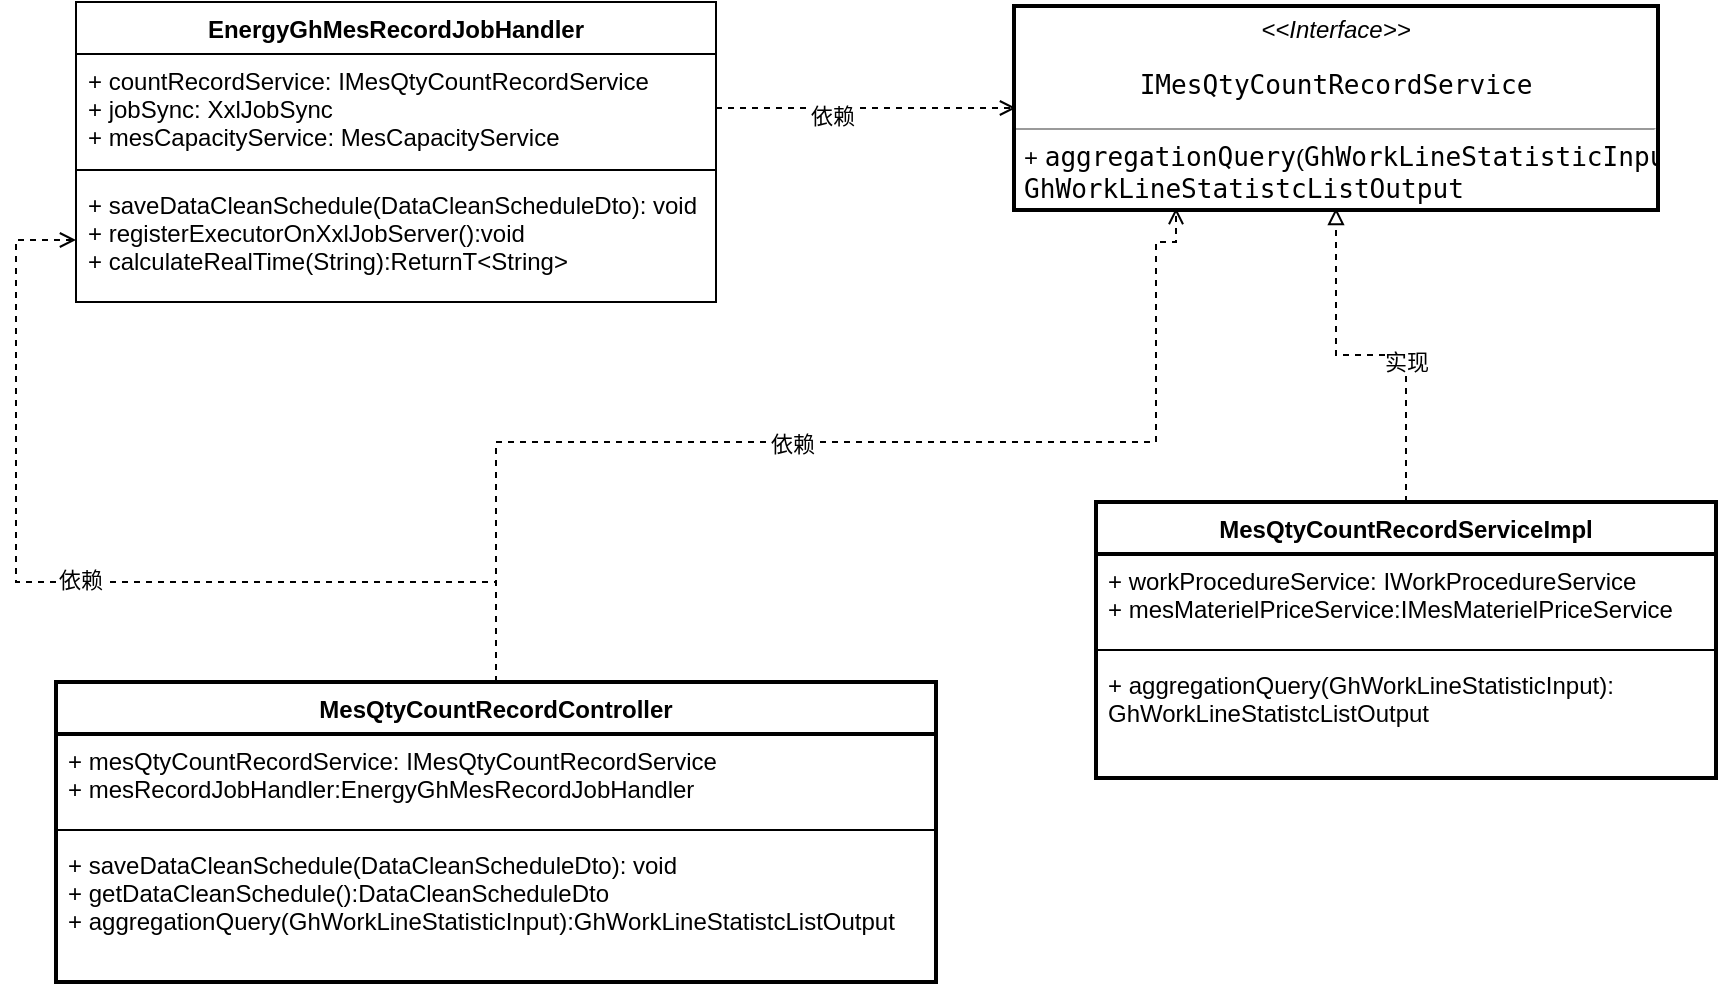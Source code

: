<mxfile version="15.5.9" type="github"><diagram id="aQzSASs5JfguMSmo7XsH" name="Page-1"><mxGraphModel dx="1182" dy="764" grid="1" gridSize="10" guides="1" tooltips="1" connect="1" arrows="1" fold="1" page="1" pageScale="1" pageWidth="1169" pageHeight="1654" math="0" shadow="0"><root><mxCell id="0"/><mxCell id="1" parent="0"/><mxCell id="xBPARjKDIa-agnd04kU_-1" value="EnergyGhMesRecordJobHandler" style="swimlane;fontStyle=1;align=center;verticalAlign=top;childLayout=stackLayout;horizontal=1;startSize=26;horizontalStack=0;resizeParent=1;resizeParentMax=0;resizeLast=0;collapsible=1;marginBottom=0;" vertex="1" parent="1"><mxGeometry x="240" y="290" width="320" height="150" as="geometry"/></mxCell><mxCell id="xBPARjKDIa-agnd04kU_-2" value="+ countRecordService: IMesQtyCountRecordService&#10;+ jobSync: XxlJobSync&#10;+ mesCapacityService: MesCapacityService&#10;" style="text;strokeColor=none;fillColor=none;align=left;verticalAlign=top;spacingLeft=4;spacingRight=4;overflow=hidden;rotatable=0;points=[[0,0.5],[1,0.5]];portConstraint=eastwest;" vertex="1" parent="xBPARjKDIa-agnd04kU_-1"><mxGeometry y="26" width="320" height="54" as="geometry"/></mxCell><mxCell id="xBPARjKDIa-agnd04kU_-3" value="" style="line;strokeWidth=1;fillColor=none;align=left;verticalAlign=middle;spacingTop=-1;spacingLeft=3;spacingRight=3;rotatable=0;labelPosition=right;points=[];portConstraint=eastwest;" vertex="1" parent="xBPARjKDIa-agnd04kU_-1"><mxGeometry y="80" width="320" height="8" as="geometry"/></mxCell><mxCell id="xBPARjKDIa-agnd04kU_-4" value="+ saveDataCleanSchedule(DataCleanScheduleDto): void&#10;+ registerExecutorOnXxlJobServer():void&#10;+ calculateRealTime(String):ReturnT&lt;String&gt;" style="text;strokeColor=none;fillColor=none;align=left;verticalAlign=top;spacingLeft=4;spacingRight=4;overflow=hidden;rotatable=0;points=[[0,0.5],[1,0.5]];portConstraint=eastwest;" vertex="1" parent="xBPARjKDIa-agnd04kU_-1"><mxGeometry y="88" width="320" height="62" as="geometry"/></mxCell><mxCell id="xBPARjKDIa-agnd04kU_-7" value="&lt;p style=&quot;margin: 0px ; margin-top: 4px ; text-align: center&quot;&gt;&lt;span style=&quot;background-color: rgb(255 , 255 , 255)&quot;&gt;&lt;i&gt;&amp;lt;&amp;lt;Interface&amp;gt;&amp;gt;&lt;/i&gt;&lt;br&gt;&lt;/span&gt;&lt;/p&gt;&lt;pre style=&quot;text-align: center ; font-family: &amp;#34;jetbrains mono&amp;#34; , monospace ; font-size: 9.8pt&quot;&gt;&lt;span style=&quot;background-color: rgb(255 , 255 , 255)&quot;&gt;IMesQtyCountRecordService&lt;/span&gt;&lt;/pre&gt;&lt;hr size=&quot;1&quot;&gt;&lt;p style=&quot;margin: 0px ; margin-left: 4px&quot;&gt;&lt;span style=&quot;background-color: rgb(255 , 255 , 255)&quot;&gt;+&amp;nbsp;&lt;span style=&quot;font-family: &amp;#34;jetbrains mono&amp;#34; , monospace ; font-size: 9.8pt&quot;&gt;aggregationQuery&lt;/span&gt;(&lt;span style=&quot;font-family: &amp;#34;jetbrains mono&amp;#34; , monospace ; font-size: 9.8pt&quot;&gt;GhWorkLineStatisticInput&lt;/span&gt;):&amp;nbsp;&lt;/span&gt;&lt;/p&gt;&lt;p style=&quot;margin: 0px ; margin-left: 4px&quot;&gt;&lt;span style=&quot;font-family: &amp;#34;jetbrains mono&amp;#34; , monospace ; font-size: 9.8pt ; background-color: rgb(255 , 255 , 255)&quot;&gt;GhWorkLineStatistcListOutput&lt;/span&gt;&lt;/p&gt;&lt;p style=&quot;margin: 0px ; margin-left: 4px&quot;&gt;&lt;br&gt;&lt;/p&gt;" style="verticalAlign=top;align=left;overflow=fill;fontSize=12;fontFamily=Helvetica;html=1;labelBackgroundColor=#FFFFFF;fontColor=#000000;fillColor=#000000;gradientDirection=east;perimeterSpacing=0;gradientColor=#000000;strokeWidth=4;" vertex="1" parent="1"><mxGeometry x="710" y="293" width="320" height="100" as="geometry"/></mxCell><mxCell id="xBPARjKDIa-agnd04kU_-21" style="edgeStyle=orthogonalEdgeStyle;rounded=0;orthogonalLoop=1;jettySize=auto;html=1;fontColor=#000000;endArrow=block;endFill=0;dashed=1;" edge="1" parent="1" source="xBPARjKDIa-agnd04kU_-12" target="xBPARjKDIa-agnd04kU_-7"><mxGeometry relative="1" as="geometry"/></mxCell><mxCell id="xBPARjKDIa-agnd04kU_-22" value="实现" style="edgeLabel;html=1;align=center;verticalAlign=middle;resizable=0;points=[];fontColor=#000000;" vertex="1" connectable="0" parent="xBPARjKDIa-agnd04kU_-21"><mxGeometry x="-0.23" relative="1" as="geometry"><mxPoint as="offset"/></mxGeometry></mxCell><mxCell id="xBPARjKDIa-agnd04kU_-12" value="MesQtyCountRecordServiceImpl" style="swimlane;fontStyle=1;align=center;verticalAlign=top;childLayout=stackLayout;horizontal=1;startSize=26;horizontalStack=0;resizeParent=1;resizeParentMax=0;resizeLast=0;collapsible=1;marginBottom=0;labelBackgroundColor=#FFFFFF;fontColor=#000000;strokeWidth=2;fillColor=#FFFFFF;gradientDirection=north;gradientColor=#FFFFFF;" vertex="1" parent="1"><mxGeometry x="750" y="540" width="310" height="138" as="geometry"/></mxCell><mxCell id="xBPARjKDIa-agnd04kU_-13" value="+ workProcedureService: IWorkProcedureService&#10;+ mesMaterielPriceService:IMesMaterielPriceService" style="text;strokeColor=none;fillColor=none;align=left;verticalAlign=top;spacingLeft=4;spacingRight=4;overflow=hidden;rotatable=0;points=[[0,0.5],[1,0.5]];portConstraint=eastwest;labelBackgroundColor=#FFFFFF;fontColor=#000000;" vertex="1" parent="xBPARjKDIa-agnd04kU_-12"><mxGeometry y="26" width="310" height="44" as="geometry"/></mxCell><mxCell id="xBPARjKDIa-agnd04kU_-14" value="" style="line;strokeWidth=1;fillColor=none;align=left;verticalAlign=middle;spacingTop=-1;spacingLeft=3;spacingRight=3;rotatable=0;labelPosition=right;points=[];portConstraint=eastwest;labelBackgroundColor=#FFFFFF;fontColor=#000000;" vertex="1" parent="xBPARjKDIa-agnd04kU_-12"><mxGeometry y="70" width="310" height="8" as="geometry"/></mxCell><mxCell id="xBPARjKDIa-agnd04kU_-15" value="+ aggregationQuery(GhWorkLineStatisticInput): &#10;GhWorkLineStatistcListOutput" style="text;strokeColor=none;fillColor=none;align=left;verticalAlign=top;spacingLeft=4;spacingRight=4;overflow=hidden;rotatable=0;points=[[0,0.5],[1,0.5]];portConstraint=eastwest;labelBackgroundColor=#FFFFFF;fontColor=#000000;" vertex="1" parent="xBPARjKDIa-agnd04kU_-12"><mxGeometry y="78" width="310" height="60" as="geometry"/></mxCell><mxCell id="xBPARjKDIa-agnd04kU_-23" style="edgeStyle=orthogonalEdgeStyle;rounded=0;orthogonalLoop=1;jettySize=auto;html=1;entryX=0.25;entryY=1;entryDx=0;entryDy=0;dashed=1;fontColor=#000000;endArrow=open;endFill=0;" edge="1" parent="1" source="xBPARjKDIa-agnd04kU_-16" target="xBPARjKDIa-agnd04kU_-7"><mxGeometry relative="1" as="geometry"><Array as="points"><mxPoint x="450" y="510"/><mxPoint x="780" y="510"/><mxPoint x="780" y="410"/><mxPoint x="790" y="410"/></Array></mxGeometry></mxCell><mxCell id="xBPARjKDIa-agnd04kU_-24" value="依赖" style="edgeLabel;html=1;align=center;verticalAlign=middle;resizable=0;points=[];fontColor=#000000;" vertex="1" connectable="0" parent="xBPARjKDIa-agnd04kU_-23"><mxGeometry x="-0.071" y="-1" relative="1" as="geometry"><mxPoint as="offset"/></mxGeometry></mxCell><mxCell id="xBPARjKDIa-agnd04kU_-25" style="edgeStyle=orthogonalEdgeStyle;rounded=0;orthogonalLoop=1;jettySize=auto;html=1;exitX=0.5;exitY=0;exitDx=0;exitDy=0;entryX=0;entryY=0.5;entryDx=0;entryDy=0;dashed=1;fontColor=#000000;endArrow=open;endFill=0;" edge="1" parent="1" source="xBPARjKDIa-agnd04kU_-16" target="xBPARjKDIa-agnd04kU_-4"><mxGeometry relative="1" as="geometry"><Array as="points"><mxPoint x="450" y="580"/><mxPoint x="210" y="580"/><mxPoint x="210" y="409"/></Array></mxGeometry></mxCell><mxCell id="xBPARjKDIa-agnd04kU_-26" value="依赖" style="edgeLabel;html=1;align=center;verticalAlign=middle;resizable=0;points=[];fontColor=#000000;" vertex="1" connectable="0" parent="xBPARjKDIa-agnd04kU_-25"><mxGeometry x="0.051" y="-1" relative="1" as="geometry"><mxPoint as="offset"/></mxGeometry></mxCell><mxCell id="xBPARjKDIa-agnd04kU_-16" value="MesQtyCountRecordController" style="swimlane;fontStyle=1;align=center;verticalAlign=top;childLayout=stackLayout;horizontal=1;startSize=26;horizontalStack=0;resizeParent=1;resizeParentMax=0;resizeLast=0;collapsible=1;marginBottom=0;labelBackgroundColor=#FFFFFF;fontColor=#000000;strokeWidth=2;fillColor=#FFFFFF;gradientColor=#FFFFFF;gradientDirection=north;" vertex="1" parent="1"><mxGeometry x="230" y="630" width="440" height="150" as="geometry"/></mxCell><mxCell id="xBPARjKDIa-agnd04kU_-17" value="+ mesQtyCountRecordService: IMesQtyCountRecordService&#10;+ mesRecordJobHandler:EnergyGhMesRecordJobHandler" style="text;strokeColor=none;fillColor=none;align=left;verticalAlign=top;spacingLeft=4;spacingRight=4;overflow=hidden;rotatable=0;points=[[0,0.5],[1,0.5]];portConstraint=eastwest;labelBackgroundColor=#FFFFFF;fontColor=#000000;" vertex="1" parent="xBPARjKDIa-agnd04kU_-16"><mxGeometry y="26" width="440" height="44" as="geometry"/></mxCell><mxCell id="xBPARjKDIa-agnd04kU_-18" value="" style="line;strokeWidth=1;fillColor=none;align=left;verticalAlign=middle;spacingTop=-1;spacingLeft=3;spacingRight=3;rotatable=0;labelPosition=right;points=[];portConstraint=eastwest;labelBackgroundColor=#FFFFFF;fontColor=#000000;" vertex="1" parent="xBPARjKDIa-agnd04kU_-16"><mxGeometry y="70" width="440" height="8" as="geometry"/></mxCell><mxCell id="xBPARjKDIa-agnd04kU_-19" value="+ saveDataCleanSchedule(DataCleanScheduleDto): void&#10;+ getDataCleanSchedule():DataCleanScheduleDto&#10;+ aggregationQuery(GhWorkLineStatisticInput):GhWorkLineStatistcListOutput" style="text;strokeColor=none;fillColor=none;align=left;verticalAlign=top;spacingLeft=4;spacingRight=4;overflow=hidden;rotatable=0;points=[[0,0.5],[1,0.5]];portConstraint=eastwest;labelBackgroundColor=#FFFFFF;fontColor=#000000;" vertex="1" parent="xBPARjKDIa-agnd04kU_-16"><mxGeometry y="78" width="440" height="72" as="geometry"/></mxCell><mxCell id="xBPARjKDIa-agnd04kU_-27" style="edgeStyle=orthogonalEdgeStyle;rounded=0;orthogonalLoop=1;jettySize=auto;html=1;exitX=1;exitY=0.5;exitDx=0;exitDy=0;entryX=0;entryY=0.5;entryDx=0;entryDy=0;dashed=1;fontColor=#000000;endArrow=open;endFill=0;" edge="1" parent="1" source="xBPARjKDIa-agnd04kU_-2" target="xBPARjKDIa-agnd04kU_-7"><mxGeometry relative="1" as="geometry"/></mxCell><mxCell id="xBPARjKDIa-agnd04kU_-28" value="依赖" style="edgeLabel;html=1;align=center;verticalAlign=middle;resizable=0;points=[];fontColor=#000000;" vertex="1" connectable="0" parent="xBPARjKDIa-agnd04kU_-27"><mxGeometry x="-0.227" y="-4" relative="1" as="geometry"><mxPoint as="offset"/></mxGeometry></mxCell></root></mxGraphModel></diagram></mxfile>